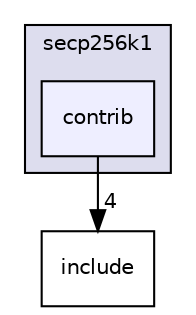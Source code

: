 digraph "src/secp256k1/contrib" {
  compound=true
  node [ fontsize="10", fontname="Helvetica"];
  edge [ labelfontsize="10", labelfontname="Helvetica"];
  subgraph clusterdir_44f34d1e62fda08bdb4ca69ab2d205ae {
    graph [ bgcolor="#ddddee", pencolor="black", label="secp256k1" fontname="Helvetica", fontsize="10", URL="dir_44f34d1e62fda08bdb4ca69ab2d205ae.html"]
  dir_b0f147e0d78dd6f743f7b009c9930b03 [shape=box, label="contrib", style="filled", fillcolor="#eeeeff", pencolor="black", URL="dir_b0f147e0d78dd6f743f7b009c9930b03.html"];
  }
  dir_1b4df0b9bba47cf333db333897c5a5a4 [shape=box label="include" URL="dir_1b4df0b9bba47cf333db333897c5a5a4.html"];
  dir_b0f147e0d78dd6f743f7b009c9930b03->dir_1b4df0b9bba47cf333db333897c5a5a4 [headlabel="4", labeldistance=1.5 headhref="dir_000010_000011.html"];
}
